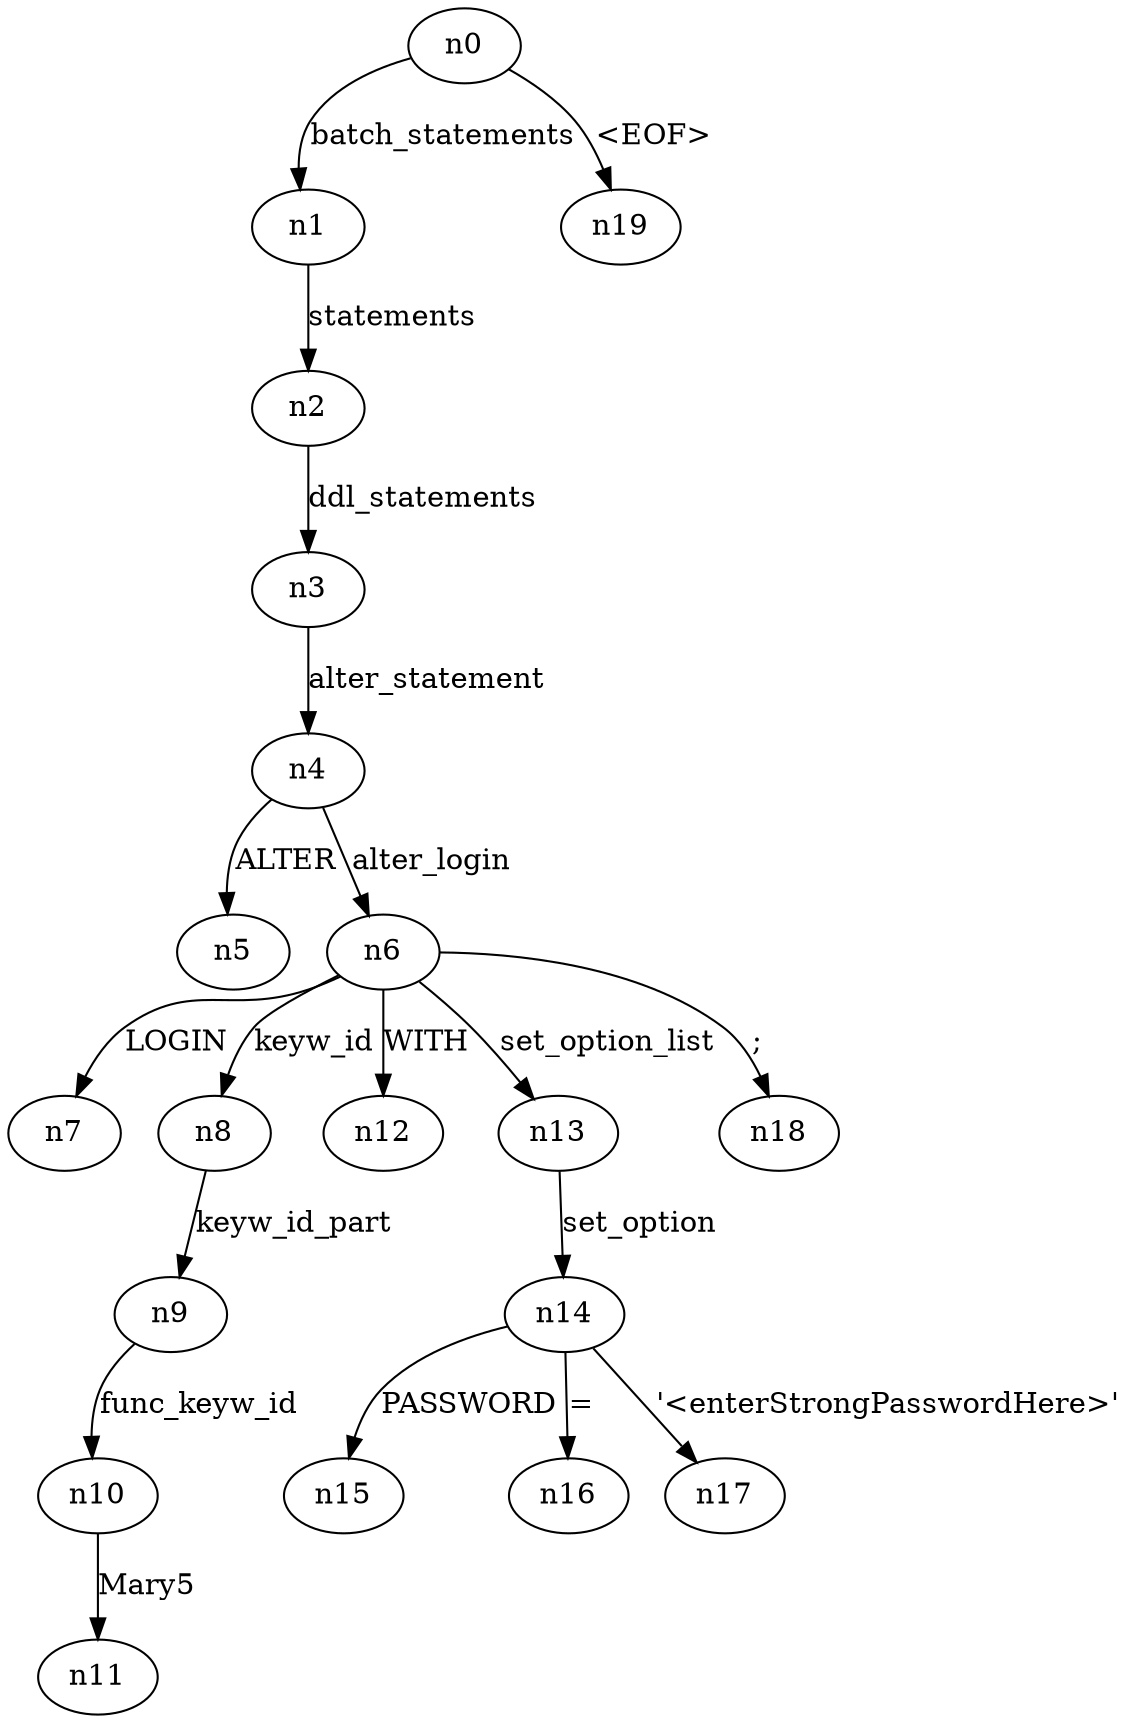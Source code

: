 digraph ParseTree {
  n0 -> n1 [label="batch_statements"];
  n1 -> n2 [label="statements"];
  n2 -> n3 [label="ddl_statements"];
  n3 -> n4 [label="alter_statement"];
  n4 -> n5 [label="ALTER"];
  n4 -> n6 [label="alter_login"];
  n6 -> n7 [label="LOGIN"];
  n6 -> n8 [label="keyw_id"];
  n8 -> n9 [label="keyw_id_part"];
  n9 -> n10 [label="func_keyw_id"];
  n10 -> n11 [label="Mary5"];
  n6 -> n12 [label="WITH"];
  n6 -> n13 [label="set_option_list"];
  n13 -> n14 [label="set_option"];
  n14 -> n15 [label="PASSWORD"];
  n14 -> n16 [label="="];
  n14 -> n17 [label="'<enterStrongPasswordHere>'"];
  n6 -> n18 [label=";"];
  n0 -> n19 [label="<EOF>"];
}